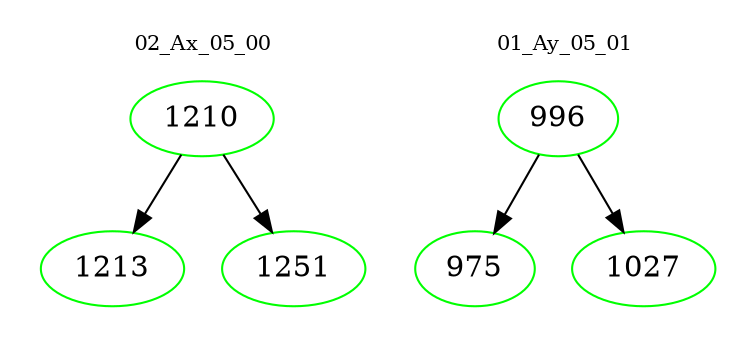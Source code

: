 digraph{
subgraph cluster_0 {
color = white
label = "02_Ax_05_00";
fontsize=10;
T0_1210 [label="1210", color="green"]
T0_1210 -> T0_1213 [color="black"]
T0_1213 [label="1213", color="green"]
T0_1210 -> T0_1251 [color="black"]
T0_1251 [label="1251", color="green"]
}
subgraph cluster_1 {
color = white
label = "01_Ay_05_01";
fontsize=10;
T1_996 [label="996", color="green"]
T1_996 -> T1_975 [color="black"]
T1_975 [label="975", color="green"]
T1_996 -> T1_1027 [color="black"]
T1_1027 [label="1027", color="green"]
}
}
